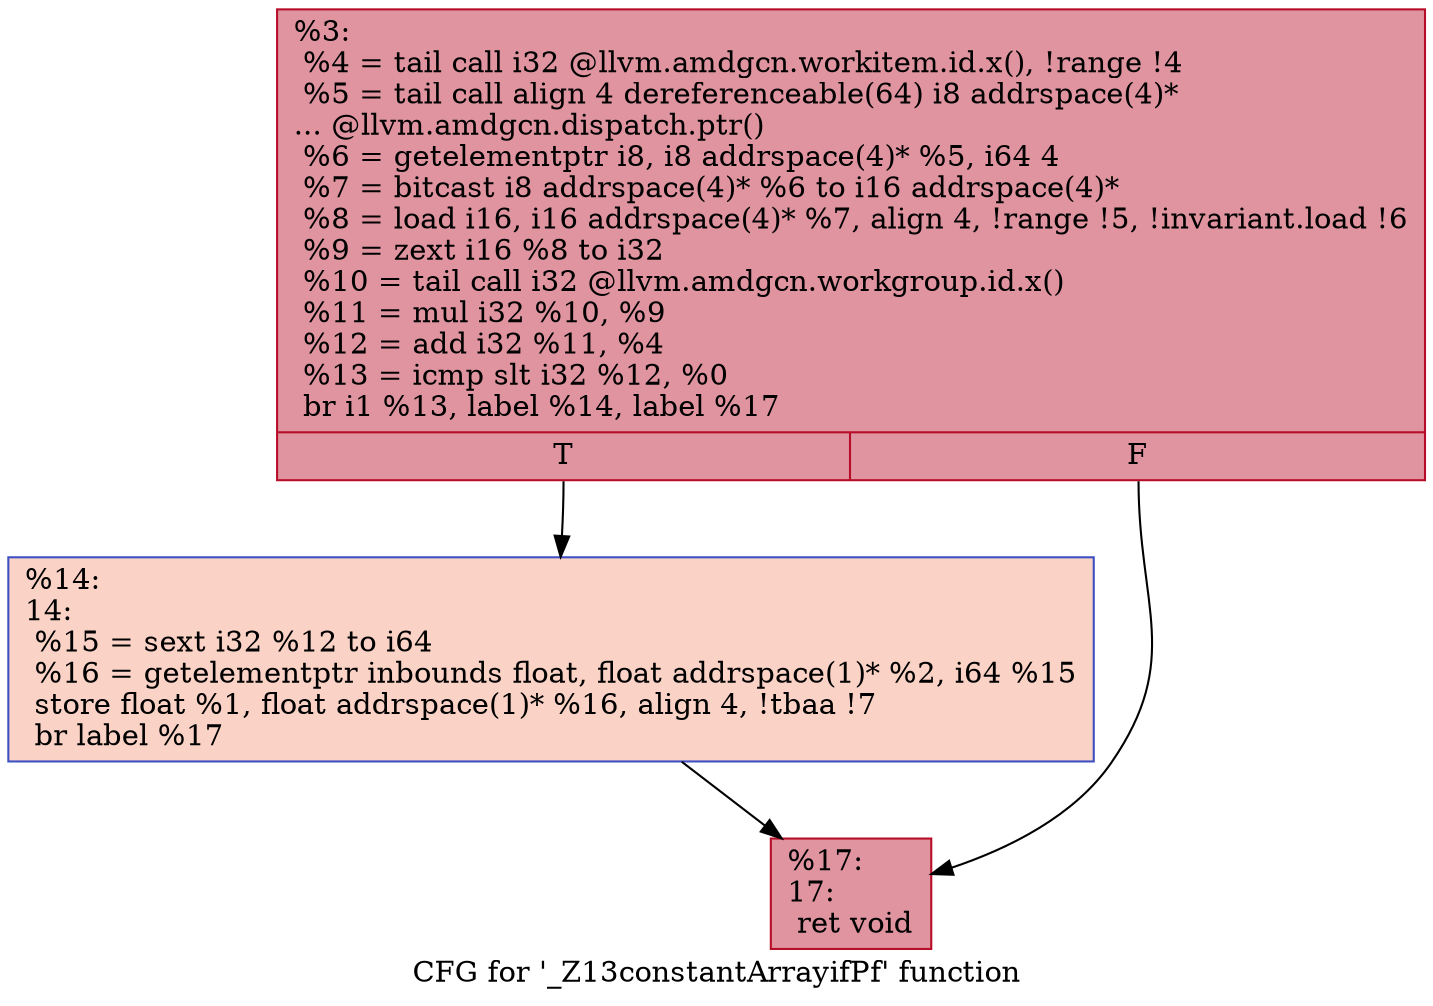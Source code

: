 digraph "CFG for '_Z13constantArrayifPf' function" {
	label="CFG for '_Z13constantArrayifPf' function";

	Node0x5f13f20 [shape=record,color="#b70d28ff", style=filled, fillcolor="#b70d2870",label="{%3:\l  %4 = tail call i32 @llvm.amdgcn.workitem.id.x(), !range !4\l  %5 = tail call align 4 dereferenceable(64) i8 addrspace(4)*\l... @llvm.amdgcn.dispatch.ptr()\l  %6 = getelementptr i8, i8 addrspace(4)* %5, i64 4\l  %7 = bitcast i8 addrspace(4)* %6 to i16 addrspace(4)*\l  %8 = load i16, i16 addrspace(4)* %7, align 4, !range !5, !invariant.load !6\l  %9 = zext i16 %8 to i32\l  %10 = tail call i32 @llvm.amdgcn.workgroup.id.x()\l  %11 = mul i32 %10, %9\l  %12 = add i32 %11, %4\l  %13 = icmp slt i32 %12, %0\l  br i1 %13, label %14, label %17\l|{<s0>T|<s1>F}}"];
	Node0x5f13f20:s0 -> Node0x5f15dc0;
	Node0x5f13f20:s1 -> Node0x5f15e50;
	Node0x5f15dc0 [shape=record,color="#3d50c3ff", style=filled, fillcolor="#f59c7d70",label="{%14:\l14:                                               \l  %15 = sext i32 %12 to i64\l  %16 = getelementptr inbounds float, float addrspace(1)* %2, i64 %15\l  store float %1, float addrspace(1)* %16, align 4, !tbaa !7\l  br label %17\l}"];
	Node0x5f15dc0 -> Node0x5f15e50;
	Node0x5f15e50 [shape=record,color="#b70d28ff", style=filled, fillcolor="#b70d2870",label="{%17:\l17:                                               \l  ret void\l}"];
}
